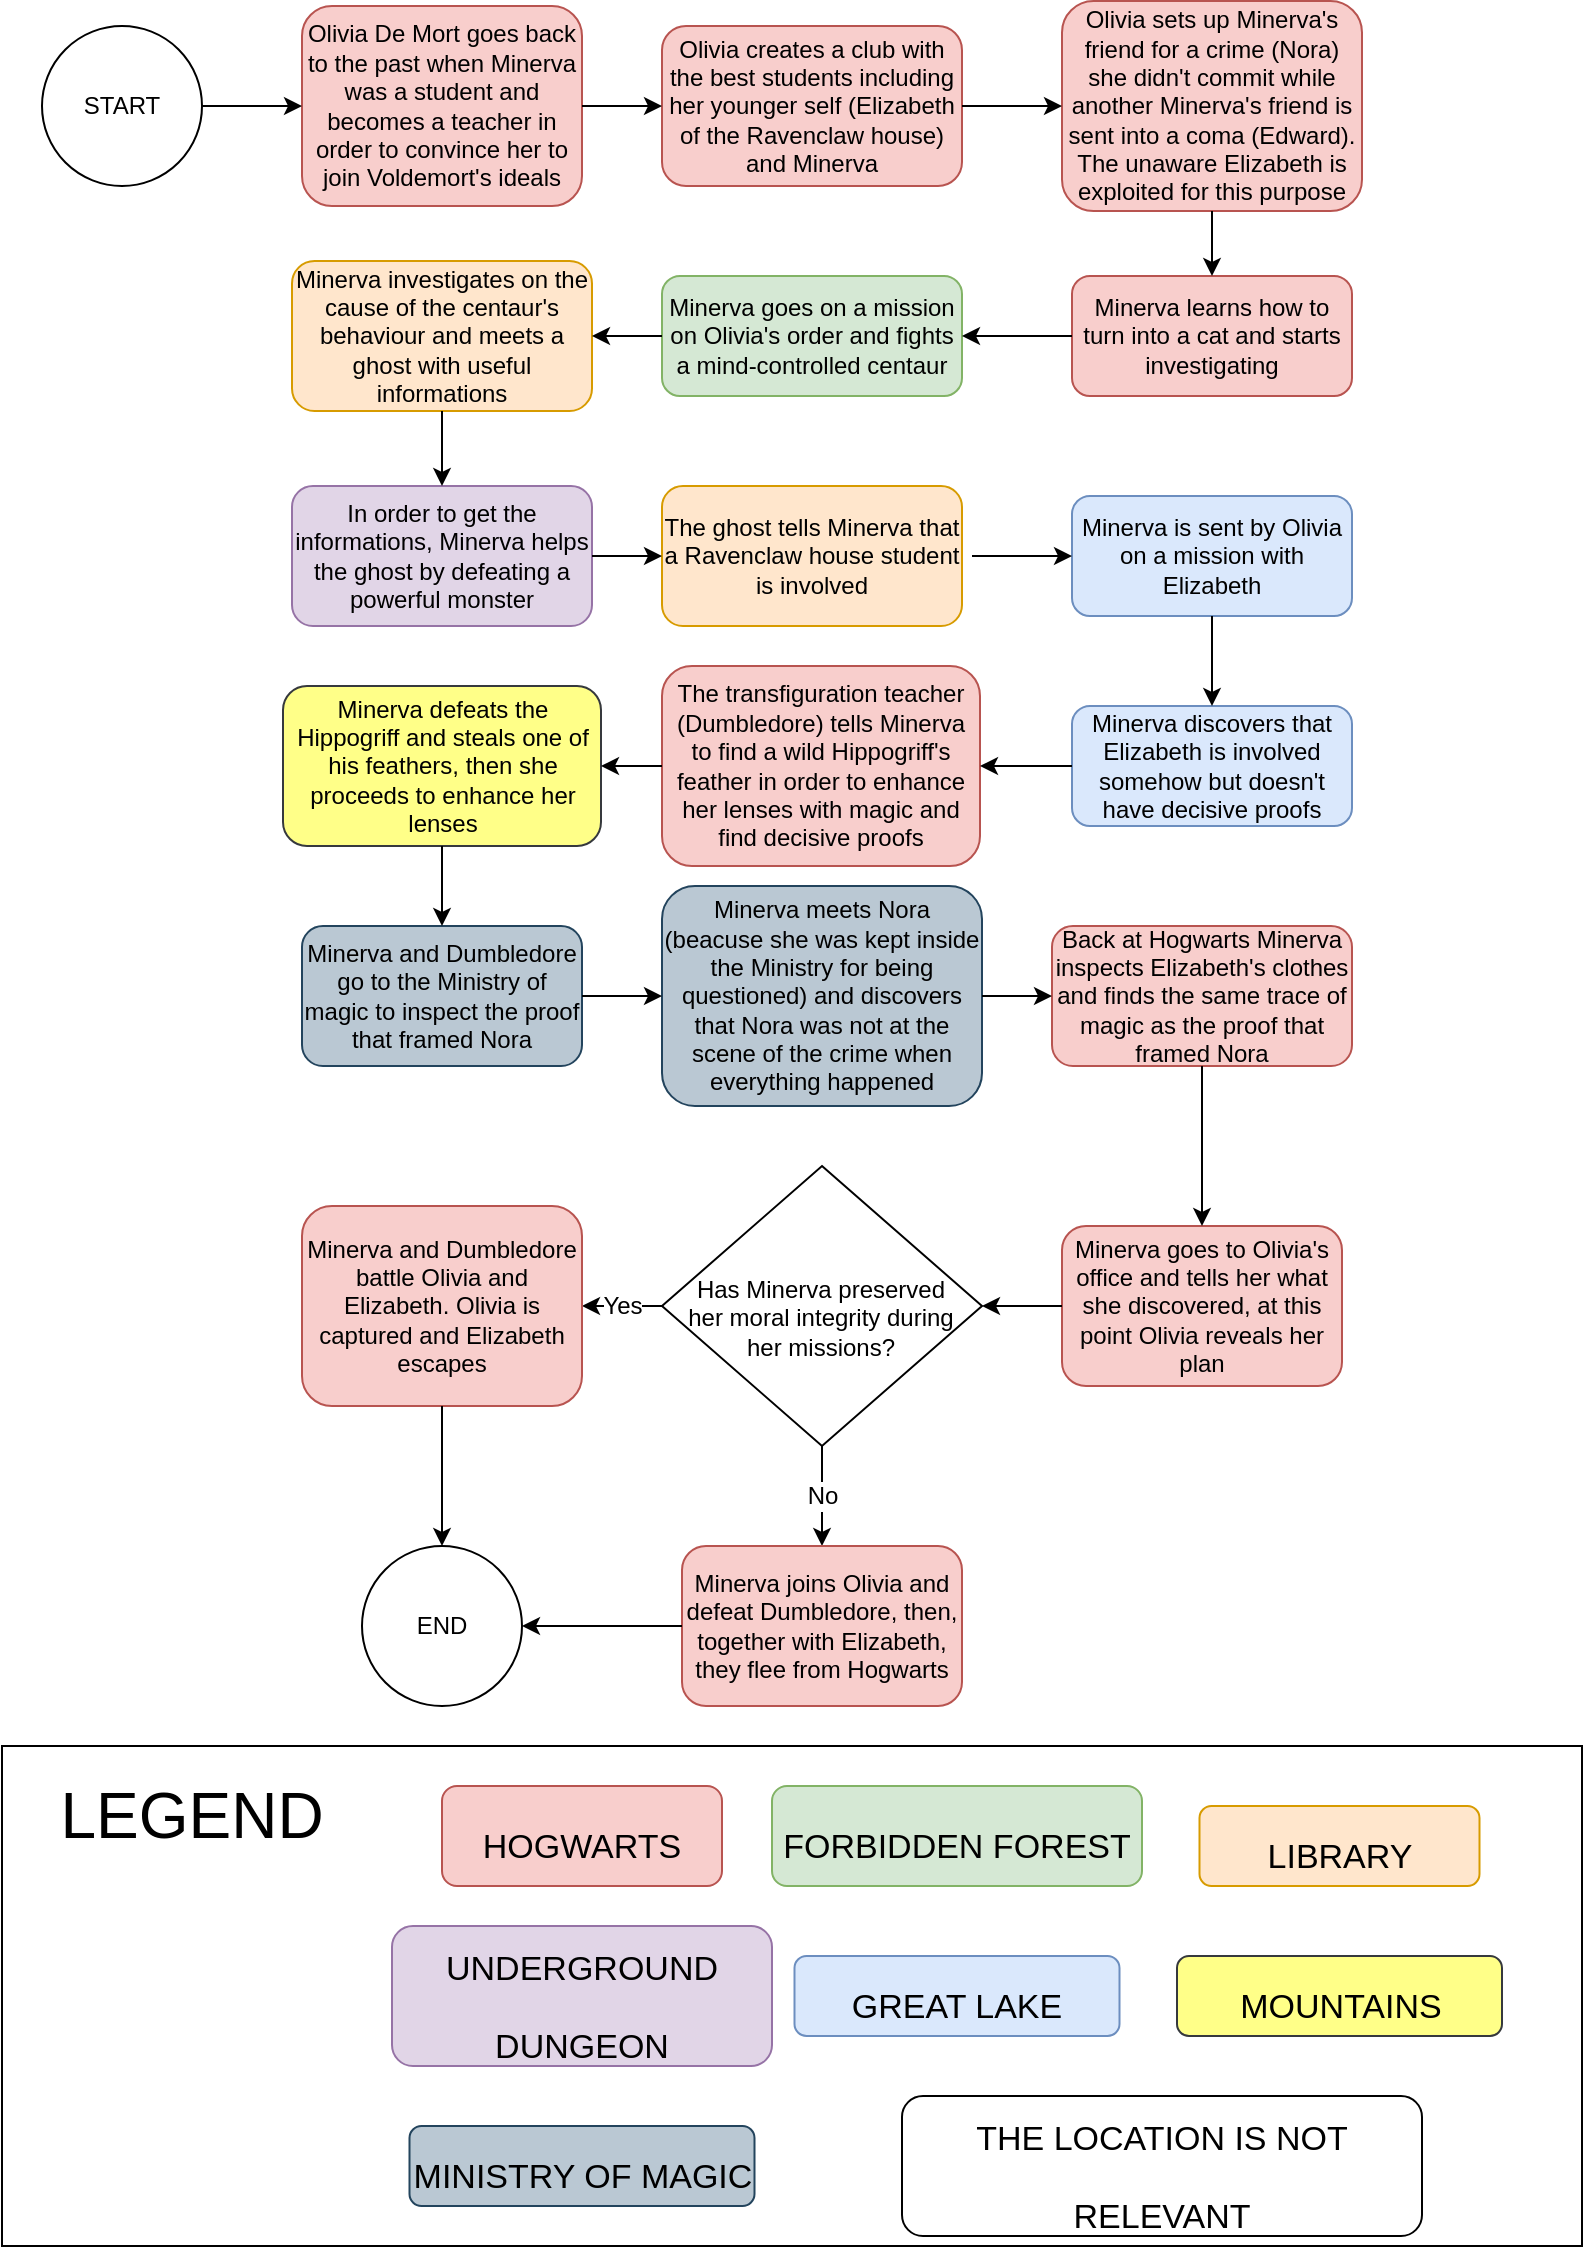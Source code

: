 <mxfile version="13.8.6" type="google"><diagram id="C5RBs43oDa-KdzZeNtuy" name="Page-1"><mxGraphModel dx="1422" dy="705" grid="1" gridSize="10" guides="1" tooltips="1" connect="1" arrows="1" fold="1" page="1" pageScale="1" pageWidth="827" pageHeight="1169" math="0" shadow="0"><root><mxCell id="WIyWlLk6GJQsqaUBKTNV-0"/><mxCell id="WIyWlLk6GJQsqaUBKTNV-1" parent="WIyWlLk6GJQsqaUBKTNV-0"/><mxCell id="WIyWlLk6GJQsqaUBKTNV-11" value="Olivia De Mort goes back to the past when Minerva was a student and becomes a teacher in order to convince her to join Voldemort's ideals" style="rounded=1;whiteSpace=wrap;html=1;fontSize=12;glass=0;strokeWidth=1;shadow=0;fillColor=#f8cecc;strokeColor=#b85450;" parent="WIyWlLk6GJQsqaUBKTNV-1" vertex="1"><mxGeometry x="170" y="30" width="140" height="100" as="geometry"/></mxCell><mxCell id="4d8EXf4bVX689BLzjuZo-0" value="START" style="ellipse;whiteSpace=wrap;html=1;aspect=fixed;" vertex="1" parent="WIyWlLk6GJQsqaUBKTNV-1"><mxGeometry x="40" y="40" width="80" height="80" as="geometry"/></mxCell><mxCell id="4d8EXf4bVX689BLzjuZo-2" value="" style="endArrow=classic;html=1;exitX=1;exitY=0.5;exitDx=0;exitDy=0;entryX=0;entryY=0.5;entryDx=0;entryDy=0;" edge="1" parent="WIyWlLk6GJQsqaUBKTNV-1" source="4d8EXf4bVX689BLzjuZo-0" target="WIyWlLk6GJQsqaUBKTNV-11"><mxGeometry width="50" height="50" relative="1" as="geometry"><mxPoint x="120" y="130" as="sourcePoint"/><mxPoint x="200" y="90" as="targetPoint"/></mxGeometry></mxCell><mxCell id="4d8EXf4bVX689BLzjuZo-5" value="Olivia creates a club with the best students including her younger self (Elizabeth of the Ravenclaw house) and Minerva" style="rounded=1;whiteSpace=wrap;html=1;fontSize=12;glass=0;strokeWidth=1;shadow=0;fillColor=#f8cecc;strokeColor=#b85450;" vertex="1" parent="WIyWlLk6GJQsqaUBKTNV-1"><mxGeometry x="350" y="40" width="150" height="80" as="geometry"/></mxCell><mxCell id="4d8EXf4bVX689BLzjuZo-6" value="" style="endArrow=classic;html=1;exitX=1;exitY=0.5;exitDx=0;exitDy=0;entryX=0;entryY=0.5;entryDx=0;entryDy=0;" edge="1" parent="WIyWlLk6GJQsqaUBKTNV-1" target="4d8EXf4bVX689BLzjuZo-5"><mxGeometry width="50" height="50" relative="1" as="geometry"><mxPoint x="310" y="80" as="sourcePoint"/><mxPoint x="390" y="90" as="targetPoint"/></mxGeometry></mxCell><mxCell id="4d8EXf4bVX689BLzjuZo-7" value="Olivia sets up Minerva's friend for a crime (Nora) she didn't commit while another Minerva's friend is sent into a coma (Edward). The unaware Elizabeth is exploited for this purpose" style="rounded=1;whiteSpace=wrap;html=1;fontSize=12;glass=0;strokeWidth=1;shadow=0;fillColor=#f8cecc;strokeColor=#b85450;" vertex="1" parent="WIyWlLk6GJQsqaUBKTNV-1"><mxGeometry x="550" y="27.5" width="150" height="105" as="geometry"/></mxCell><mxCell id="4d8EXf4bVX689BLzjuZo-8" value="" style="endArrow=classic;html=1;exitX=1;exitY=0.5;exitDx=0;exitDy=0;entryX=0;entryY=0.5;entryDx=0;entryDy=0;" edge="1" parent="WIyWlLk6GJQsqaUBKTNV-1" target="4d8EXf4bVX689BLzjuZo-7"><mxGeometry width="50" height="50" relative="1" as="geometry"><mxPoint x="500" y="80" as="sourcePoint"/><mxPoint x="580" y="90" as="targetPoint"/></mxGeometry></mxCell><mxCell id="4d8EXf4bVX689BLzjuZo-9" value="Minerva learns how to turn into a cat and starts investigating" style="rounded=1;whiteSpace=wrap;html=1;fontSize=12;glass=0;strokeWidth=1;shadow=0;fillColor=#f8cecc;strokeColor=#b85450;" vertex="1" parent="WIyWlLk6GJQsqaUBKTNV-1"><mxGeometry x="555" y="165" width="140" height="60" as="geometry"/></mxCell><mxCell id="4d8EXf4bVX689BLzjuZo-12" value="Minerva goes on a mission on Olivia's order and fights a mind-controlled centaur" style="rounded=1;whiteSpace=wrap;html=1;fontSize=12;glass=0;strokeWidth=1;shadow=0;fillColor=#d5e8d4;strokeColor=#82b366;" vertex="1" parent="WIyWlLk6GJQsqaUBKTNV-1"><mxGeometry x="350" y="165" width="150" height="60" as="geometry"/></mxCell><mxCell id="4d8EXf4bVX689BLzjuZo-13" value="" style="endArrow=classic;html=1;exitX=0;exitY=0.5;exitDx=0;exitDy=0;" edge="1" parent="WIyWlLk6GJQsqaUBKTNV-1" target="4d8EXf4bVX689BLzjuZo-12" source="4d8EXf4bVX689BLzjuZo-9"><mxGeometry width="50" height="50" relative="1" as="geometry"><mxPoint x="300" y="195" as="sourcePoint"/><mxPoint x="380" y="205" as="targetPoint"/></mxGeometry></mxCell><mxCell id="4d8EXf4bVX689BLzjuZo-14" value="Minerva investigates on the cause of the centaur's behaviour and meets a ghost with useful informations" style="rounded=1;whiteSpace=wrap;html=1;fontSize=12;glass=0;strokeWidth=1;shadow=0;fillColor=#ffe6cc;strokeColor=#d79b00;" vertex="1" parent="WIyWlLk6GJQsqaUBKTNV-1"><mxGeometry x="165" y="157.5" width="150" height="75" as="geometry"/></mxCell><mxCell id="4d8EXf4bVX689BLzjuZo-15" value="" style="endArrow=classic;html=1;exitX=0;exitY=0.5;exitDx=0;exitDy=0;" edge="1" parent="WIyWlLk6GJQsqaUBKTNV-1" target="4d8EXf4bVX689BLzjuZo-14" source="4d8EXf4bVX689BLzjuZo-12"><mxGeometry width="50" height="50" relative="1" as="geometry"><mxPoint x="110" y="195" as="sourcePoint"/><mxPoint x="190" y="205" as="targetPoint"/></mxGeometry></mxCell><mxCell id="4d8EXf4bVX689BLzjuZo-16" value="In order to get the informations, Minerva helps the ghost by defeating a powerful monster" style="rounded=1;whiteSpace=wrap;html=1;fontSize=12;glass=0;strokeWidth=1;shadow=0;fillColor=#e1d5e7;strokeColor=#9673a6;" vertex="1" parent="WIyWlLk6GJQsqaUBKTNV-1"><mxGeometry x="165" y="270" width="150" height="70" as="geometry"/></mxCell><mxCell id="4d8EXf4bVX689BLzjuZo-17" value="" style="endArrow=classic;html=1;exitX=0.5;exitY=1;exitDx=0;exitDy=0;entryX=0.5;entryY=0;entryDx=0;entryDy=0;" edge="1" parent="WIyWlLk6GJQsqaUBKTNV-1" target="4d8EXf4bVX689BLzjuZo-16" source="4d8EXf4bVX689BLzjuZo-14"><mxGeometry width="50" height="50" relative="1" as="geometry"><mxPoint x="105" y="310" as="sourcePoint"/><mxPoint x="185" y="320" as="targetPoint"/></mxGeometry></mxCell><mxCell id="4d8EXf4bVX689BLzjuZo-18" value="The ghost tells Minerva that a Ravenclaw house student is involved" style="rounded=1;whiteSpace=wrap;html=1;fontSize=12;glass=0;strokeWidth=1;shadow=0;fillColor=#ffe6cc;strokeColor=#d79b00;" vertex="1" parent="WIyWlLk6GJQsqaUBKTNV-1"><mxGeometry x="350" y="270" width="150" height="70" as="geometry"/></mxCell><mxCell id="4d8EXf4bVX689BLzjuZo-19" value="" style="endArrow=classic;html=1;exitX=1;exitY=0.5;exitDx=0;exitDy=0;entryX=0;entryY=0.5;entryDx=0;entryDy=0;" edge="1" parent="WIyWlLk6GJQsqaUBKTNV-1" target="4d8EXf4bVX689BLzjuZo-18" source="4d8EXf4bVX689BLzjuZo-16"><mxGeometry width="50" height="50" relative="1" as="geometry"><mxPoint x="300" y="300" as="sourcePoint"/><mxPoint x="380" y="310" as="targetPoint"/></mxGeometry></mxCell><mxCell id="4d8EXf4bVX689BLzjuZo-20" value="Minerva is sent by Olivia on a mission with Elizabeth" style="rounded=1;whiteSpace=wrap;html=1;fontSize=12;glass=0;strokeWidth=1;shadow=0;fillColor=#dae8fc;strokeColor=#6c8ebf;" vertex="1" parent="WIyWlLk6GJQsqaUBKTNV-1"><mxGeometry x="555" y="275" width="140" height="60" as="geometry"/></mxCell><mxCell id="4d8EXf4bVX689BLzjuZo-21" value="" style="endArrow=classic;html=1;exitX=1;exitY=0.5;exitDx=0;exitDy=0;entryX=0;entryY=0.5;entryDx=0;entryDy=0;" edge="1" parent="WIyWlLk6GJQsqaUBKTNV-1" target="4d8EXf4bVX689BLzjuZo-20"><mxGeometry width="50" height="50" relative="1" as="geometry"><mxPoint x="505" y="305" as="sourcePoint"/><mxPoint x="585" y="315" as="targetPoint"/></mxGeometry></mxCell><mxCell id="4d8EXf4bVX689BLzjuZo-22" value="Minerva discovers that Elizabeth is involved somehow but doesn't have decisive proofs" style="rounded=1;whiteSpace=wrap;html=1;fontSize=12;glass=0;strokeWidth=1;shadow=0;fillColor=#dae8fc;strokeColor=#6c8ebf;" vertex="1" parent="WIyWlLk6GJQsqaUBKTNV-1"><mxGeometry x="555" y="380" width="140" height="60" as="geometry"/></mxCell><mxCell id="4d8EXf4bVX689BLzjuZo-23" value="" style="endArrow=classic;html=1;exitX=0.5;exitY=1;exitDx=0;exitDy=0;entryX=0.5;entryY=0;entryDx=0;entryDy=0;" edge="1" parent="WIyWlLk6GJQsqaUBKTNV-1" target="4d8EXf4bVX689BLzjuZo-22" source="4d8EXf4bVX689BLzjuZo-20"><mxGeometry width="50" height="50" relative="1" as="geometry"><mxPoint x="505" y="410" as="sourcePoint"/><mxPoint x="585" y="420" as="targetPoint"/></mxGeometry></mxCell><mxCell id="4d8EXf4bVX689BLzjuZo-24" value="The transfiguration teacher (Dumbledore) tells Minerva to find a wild Hippogriff's feather in order to enhance her lenses with magic and find decisive proofs" style="rounded=1;whiteSpace=wrap;html=1;fontSize=12;glass=0;strokeWidth=1;shadow=0;fillColor=#f8cecc;strokeColor=#b85450;" vertex="1" parent="WIyWlLk6GJQsqaUBKTNV-1"><mxGeometry x="350" y="360" width="159" height="100" as="geometry"/></mxCell><mxCell id="4d8EXf4bVX689BLzjuZo-25" value="" style="endArrow=classic;html=1;exitX=0;exitY=0.5;exitDx=0;exitDy=0;entryX=1;entryY=0.5;entryDx=0;entryDy=0;" edge="1" parent="WIyWlLk6GJQsqaUBKTNV-1" target="4d8EXf4bVX689BLzjuZo-24" source="4d8EXf4bVX689BLzjuZo-22"><mxGeometry width="50" height="50" relative="1" as="geometry"><mxPoint x="319" y="410" as="sourcePoint"/><mxPoint x="399" y="420" as="targetPoint"/></mxGeometry></mxCell><mxCell id="4d8EXf4bVX689BLzjuZo-27" value="Minerva defeats the Hippogriff and steals one of his feathers, then she proceeds to enhance her lenses" style="rounded=1;whiteSpace=wrap;html=1;fontSize=12;glass=0;strokeWidth=1;shadow=0;fillColor=#ffff88;strokeColor=#36393d;" vertex="1" parent="WIyWlLk6GJQsqaUBKTNV-1"><mxGeometry x="160.5" y="370" width="159" height="80" as="geometry"/></mxCell><mxCell id="4d8EXf4bVX689BLzjuZo-28" value="" style="endArrow=classic;html=1;entryX=1;entryY=0.5;entryDx=0;entryDy=0;" edge="1" parent="WIyWlLk6GJQsqaUBKTNV-1" target="4d8EXf4bVX689BLzjuZo-27"><mxGeometry width="50" height="50" relative="1" as="geometry"><mxPoint x="350" y="410" as="sourcePoint"/><mxPoint x="209" y="420" as="targetPoint"/></mxGeometry></mxCell><mxCell id="4d8EXf4bVX689BLzjuZo-31" value="Minerva and Dumbledore go to the Ministry of magic to inspect the proof that framed Nora" style="rounded=1;whiteSpace=wrap;html=1;fontSize=12;glass=0;strokeWidth=1;shadow=0;fillColor=#bac8d3;strokeColor=#23445d;" vertex="1" parent="WIyWlLk6GJQsqaUBKTNV-1"><mxGeometry x="170" y="490" width="140" height="70" as="geometry"/></mxCell><mxCell id="4d8EXf4bVX689BLzjuZo-32" value="" style="endArrow=classic;html=1;exitX=0.5;exitY=1;exitDx=0;exitDy=0;entryX=0.5;entryY=0;entryDx=0;entryDy=0;" edge="1" parent="WIyWlLk6GJQsqaUBKTNV-1" source="4d8EXf4bVX689BLzjuZo-27" target="4d8EXf4bVX689BLzjuZo-31"><mxGeometry width="50" height="50" relative="1" as="geometry"><mxPoint x="310" y="520" as="sourcePoint"/><mxPoint x="360" y="525" as="targetPoint"/></mxGeometry></mxCell><mxCell id="4d8EXf4bVX689BLzjuZo-34" value="Minerva meets Nora (beacuse she was kept inside the Ministry for being questioned) and discovers that Nora was not at the scene of the crime when everything happened" style="rounded=1;whiteSpace=wrap;html=1;fontSize=12;glass=0;strokeWidth=1;shadow=0;fillColor=#bac8d3;strokeColor=#23445d;" vertex="1" parent="WIyWlLk6GJQsqaUBKTNV-1"><mxGeometry x="350" y="470" width="160" height="110" as="geometry"/></mxCell><mxCell id="4d8EXf4bVX689BLzjuZo-35" value="" style="endArrow=classic;html=1;exitX=1;exitY=0.5;exitDx=0;exitDy=0;entryX=0;entryY=0.5;entryDx=0;entryDy=0;" edge="1" parent="WIyWlLk6GJQsqaUBKTNV-1" source="4d8EXf4bVX689BLzjuZo-31" target="4d8EXf4bVX689BLzjuZo-34"><mxGeometry width="50" height="50" relative="1" as="geometry"><mxPoint x="490" y="520" as="sourcePoint"/><mxPoint x="540" y="525" as="targetPoint"/></mxGeometry></mxCell><mxCell id="4d8EXf4bVX689BLzjuZo-36" value="Back at Hogwarts Minerva inspects Elizabeth's clothes and finds the same trace of magic as the proof that framed Nora" style="rounded=1;whiteSpace=wrap;html=1;fontSize=12;glass=0;strokeWidth=1;shadow=0;fillColor=#f8cecc;strokeColor=#b85450;" vertex="1" parent="WIyWlLk6GJQsqaUBKTNV-1"><mxGeometry x="545" y="490" width="150" height="70" as="geometry"/></mxCell><mxCell id="4d8EXf4bVX689BLzjuZo-37" value="" style="endArrow=classic;html=1;exitX=1;exitY=0.5;exitDx=0;exitDy=0;entryX=0;entryY=0.5;entryDx=0;entryDy=0;" edge="1" parent="WIyWlLk6GJQsqaUBKTNV-1" source="4d8EXf4bVX689BLzjuZo-34" target="4d8EXf4bVX689BLzjuZo-36"><mxGeometry width="50" height="50" relative="1" as="geometry"><mxPoint x="685" y="520" as="sourcePoint"/><mxPoint x="735" y="525" as="targetPoint"/></mxGeometry></mxCell><mxCell id="4d8EXf4bVX689BLzjuZo-43" value="" style="endArrow=classic;html=1;exitX=0.5;exitY=1;exitDx=0;exitDy=0;entryX=0.5;entryY=0;entryDx=0;entryDy=0;" edge="1" parent="WIyWlLk6GJQsqaUBKTNV-1" source="4d8EXf4bVX689BLzjuZo-7" target="4d8EXf4bVX689BLzjuZo-9"><mxGeometry width="50" height="50" relative="1" as="geometry"><mxPoint x="510" y="90" as="sourcePoint"/><mxPoint x="560" y="90" as="targetPoint"/></mxGeometry></mxCell><mxCell id="4d8EXf4bVX689BLzjuZo-46" value="Minerva goes to Olivia's office and tells her what she discovered, at this point Olivia reveals her plan" style="rounded=1;whiteSpace=wrap;html=1;fontSize=12;glass=0;strokeWidth=1;shadow=0;fillColor=#f8cecc;strokeColor=#b85450;" vertex="1" parent="WIyWlLk6GJQsqaUBKTNV-1"><mxGeometry x="550" y="640" width="140" height="80" as="geometry"/></mxCell><mxCell id="4d8EXf4bVX689BLzjuZo-47" value="" style="endArrow=classic;html=1;exitX=0.5;exitY=1;exitDx=0;exitDy=0;entryX=0.5;entryY=0;entryDx=0;entryDy=0;" edge="1" parent="WIyWlLk6GJQsqaUBKTNV-1" target="4d8EXf4bVX689BLzjuZo-46" source="4d8EXf4bVX689BLzjuZo-36"><mxGeometry width="50" height="50" relative="1" as="geometry"><mxPoint x="616" y="600" as="sourcePoint"/><mxPoint x="576" y="685" as="targetPoint"/></mxGeometry></mxCell><mxCell id="4d8EXf4bVX689BLzjuZo-48" value="Has Minerva preserved her moral integrity during her missions?" style="rhombus;whiteSpace=wrap;html=1;strokeWidth=1;perimeterSpacing=0;fontSize=12;align=center;spacingTop=17;spacing=10;spacingLeft=2;spacingBottom=6;spacingRight=3;" vertex="1" parent="WIyWlLk6GJQsqaUBKTNV-1"><mxGeometry x="350" y="610" width="160" height="140" as="geometry"/></mxCell><mxCell id="4d8EXf4bVX689BLzjuZo-49" value="" style="endArrow=classic;html=1;fontSize=12;exitX=0;exitY=0.5;exitDx=0;exitDy=0;" edge="1" parent="WIyWlLk6GJQsqaUBKTNV-1" source="4d8EXf4bVX689BLzjuZo-46" target="4d8EXf4bVX689BLzjuZo-48"><mxGeometry width="50" height="50" relative="1" as="geometry"><mxPoint x="500" y="700" as="sourcePoint"/><mxPoint x="550" y="650" as="targetPoint"/></mxGeometry></mxCell><mxCell id="4d8EXf4bVX689BLzjuZo-50" value="Yes" style="endArrow=classic;html=1;fontSize=12;exitX=0;exitY=0.5;exitDx=0;exitDy=0;" edge="1" parent="WIyWlLk6GJQsqaUBKTNV-1" source="4d8EXf4bVX689BLzjuZo-48"><mxGeometry width="50" height="50" relative="1" as="geometry"><mxPoint x="390" y="580" as="sourcePoint"/><mxPoint x="310" y="680" as="targetPoint"/><Array as="points"><mxPoint x="330" y="680"/></Array></mxGeometry></mxCell><mxCell id="4d8EXf4bVX689BLzjuZo-51" value="No" style="endArrow=classic;html=1;fontSize=12;exitX=0.5;exitY=1;exitDx=0;exitDy=0;entryX=0.5;entryY=0;entryDx=0;entryDy=0;" edge="1" parent="WIyWlLk6GJQsqaUBKTNV-1" source="4d8EXf4bVX689BLzjuZo-48" target="4d8EXf4bVX689BLzjuZo-54"><mxGeometry width="50" height="50" relative="1" as="geometry"><mxPoint x="560" y="690" as="sourcePoint"/><mxPoint x="430" y="780" as="targetPoint"/></mxGeometry></mxCell><mxCell id="4d8EXf4bVX689BLzjuZo-52" value="Minerva and Dumbledore battle Olivia and Elizabeth. Olivia is captured and Elizabeth escapes" style="rounded=1;whiteSpace=wrap;html=1;fontSize=12;glass=0;strokeWidth=1;shadow=0;fillColor=#f8cecc;strokeColor=#b85450;" vertex="1" parent="WIyWlLk6GJQsqaUBKTNV-1"><mxGeometry x="170" y="630" width="140" height="100" as="geometry"/></mxCell><mxCell id="4d8EXf4bVX689BLzjuZo-53" value="" style="endArrow=classic;html=1;exitX=0.5;exitY=1;exitDx=0;exitDy=0;" edge="1" parent="WIyWlLk6GJQsqaUBKTNV-1" source="4d8EXf4bVX689BLzjuZo-52"><mxGeometry width="50" height="50" relative="1" as="geometry"><mxPoint x="120" y="780" as="sourcePoint"/><mxPoint x="240" y="800" as="targetPoint"/></mxGeometry></mxCell><mxCell id="4d8EXf4bVX689BLzjuZo-54" value="Minerva joins Olivia and defeat Dumbledore, then, together with Elizabeth, they flee from Hogwarts" style="rounded=1;whiteSpace=wrap;html=1;fontSize=12;glass=0;strokeWidth=1;shadow=0;fillColor=#f8cecc;strokeColor=#b85450;" vertex="1" parent="WIyWlLk6GJQsqaUBKTNV-1"><mxGeometry x="360" y="800" width="140" height="80" as="geometry"/></mxCell><mxCell id="4d8EXf4bVX689BLzjuZo-55" value="" style="endArrow=classic;html=1;fontSize=12;exitX=0;exitY=0.5;exitDx=0;exitDy=0;entryX=1;entryY=0.5;entryDx=0;entryDy=0;" edge="1" parent="WIyWlLk6GJQsqaUBKTNV-1" source="4d8EXf4bVX689BLzjuZo-54" target="4d8EXf4bVX689BLzjuZo-56"><mxGeometry width="50" height="50" relative="1" as="geometry"><mxPoint x="310" y="920" as="sourcePoint"/><mxPoint x="320" y="900" as="targetPoint"/></mxGeometry></mxCell><mxCell id="4d8EXf4bVX689BLzjuZo-56" value="END" style="ellipse;whiteSpace=wrap;html=1;aspect=fixed;strokeWidth=1;fontSize=12;align=center;" vertex="1" parent="WIyWlLk6GJQsqaUBKTNV-1"><mxGeometry x="200" y="800" width="80" height="80" as="geometry"/></mxCell><mxCell id="4d8EXf4bVX689BLzjuZo-57" value="" style="rounded=0;whiteSpace=wrap;html=1;strokeWidth=1;fontSize=12;align=center;" vertex="1" parent="WIyWlLk6GJQsqaUBKTNV-1"><mxGeometry x="20" y="900" width="790" height="250" as="geometry"/></mxCell><mxCell id="4d8EXf4bVX689BLzjuZo-58" value="LEGEND" style="text;html=1;strokeColor=none;fillColor=none;align=center;verticalAlign=middle;whiteSpace=wrap;rounded=0;fontSize=32;" vertex="1" parent="WIyWlLk6GJQsqaUBKTNV-1"><mxGeometry x="30" y="920" width="170" height="30" as="geometry"/></mxCell><mxCell id="4d8EXf4bVX689BLzjuZo-60" value="&lt;font style=&quot;font-size: 17px&quot;&gt;&lt;font style=&quot;font-size: 17px&quot;&gt;HO&lt;/font&gt;&lt;font style=&quot;font-size: 17px&quot;&gt;GWARTS&lt;/font&gt;&lt;/font&gt;" style="rounded=1;whiteSpace=wrap;html=1;strokeWidth=1;fontSize=32;align=center;fillColor=#f8cecc;strokeColor=#b85450;" vertex="1" parent="WIyWlLk6GJQsqaUBKTNV-1"><mxGeometry x="240" y="920" width="140" height="50" as="geometry"/></mxCell><mxCell id="4d8EXf4bVX689BLzjuZo-61" value="&lt;font style=&quot;font-size: 17px&quot;&gt;FORBIDDEN FOREST&lt;/font&gt;" style="rounded=1;whiteSpace=wrap;html=1;strokeWidth=1;fontSize=32;align=center;fillColor=#d5e8d4;strokeColor=#82b366;" vertex="1" parent="WIyWlLk6GJQsqaUBKTNV-1"><mxGeometry x="405" y="920" width="185" height="50" as="geometry"/></mxCell><mxCell id="4d8EXf4bVX689BLzjuZo-62" value="&lt;font style=&quot;font-size: 17px&quot;&gt;LIBRARY&lt;/font&gt;" style="rounded=1;whiteSpace=wrap;html=1;strokeWidth=1;fontSize=32;align=center;fillColor=#ffe6cc;strokeColor=#d79b00;" vertex="1" parent="WIyWlLk6GJQsqaUBKTNV-1"><mxGeometry x="618.75" y="930" width="140" height="40" as="geometry"/></mxCell><mxCell id="4d8EXf4bVX689BLzjuZo-63" value="&lt;font style=&quot;font-size: 17px&quot;&gt;UNDERGROUND DUNGEON&lt;/font&gt;" style="rounded=1;whiteSpace=wrap;html=1;strokeWidth=1;fontSize=32;align=center;fillColor=#e1d5e7;strokeColor=#9673a6;" vertex="1" parent="WIyWlLk6GJQsqaUBKTNV-1"><mxGeometry x="215" y="990" width="190" height="70" as="geometry"/></mxCell><mxCell id="4d8EXf4bVX689BLzjuZo-64" value="&lt;font style=&quot;font-size: 17px&quot;&gt;GREAT LAKE&lt;/font&gt;" style="rounded=1;whiteSpace=wrap;html=1;strokeWidth=1;fontSize=32;align=center;fillColor=#dae8fc;strokeColor=#6c8ebf;" vertex="1" parent="WIyWlLk6GJQsqaUBKTNV-1"><mxGeometry x="416.25" y="1005" width="162.5" height="40" as="geometry"/></mxCell><mxCell id="4d8EXf4bVX689BLzjuZo-66" value="&lt;font style=&quot;font-size: 17px&quot;&gt;MOUNTAINS&lt;/font&gt;" style="rounded=1;whiteSpace=wrap;html=1;strokeWidth=1;fontSize=32;align=center;fillColor=#ffff88;strokeColor=#36393d;" vertex="1" parent="WIyWlLk6GJQsqaUBKTNV-1"><mxGeometry x="607.5" y="1005" width="162.5" height="40" as="geometry"/></mxCell><mxCell id="4d8EXf4bVX689BLzjuZo-67" value="&lt;font style=&quot;font-size: 17px&quot;&gt;MINISTRY OF MAGIC&lt;/font&gt;" style="rounded=1;whiteSpace=wrap;html=1;strokeWidth=1;fontSize=32;align=center;fillColor=#bac8d3;strokeColor=#23445d;" vertex="1" parent="WIyWlLk6GJQsqaUBKTNV-1"><mxGeometry x="223.75" y="1090" width="172.5" height="40" as="geometry"/></mxCell><mxCell id="4d8EXf4bVX689BLzjuZo-68" value="&lt;font style=&quot;font-size: 17px&quot;&gt;THE LOCATION IS NOT RELEVANT&lt;/font&gt;" style="rounded=1;whiteSpace=wrap;html=1;strokeWidth=1;fontSize=32;align=center;" vertex="1" parent="WIyWlLk6GJQsqaUBKTNV-1"><mxGeometry x="470" y="1075" width="260" height="70" as="geometry"/></mxCell></root></mxGraphModel></diagram></mxfile>